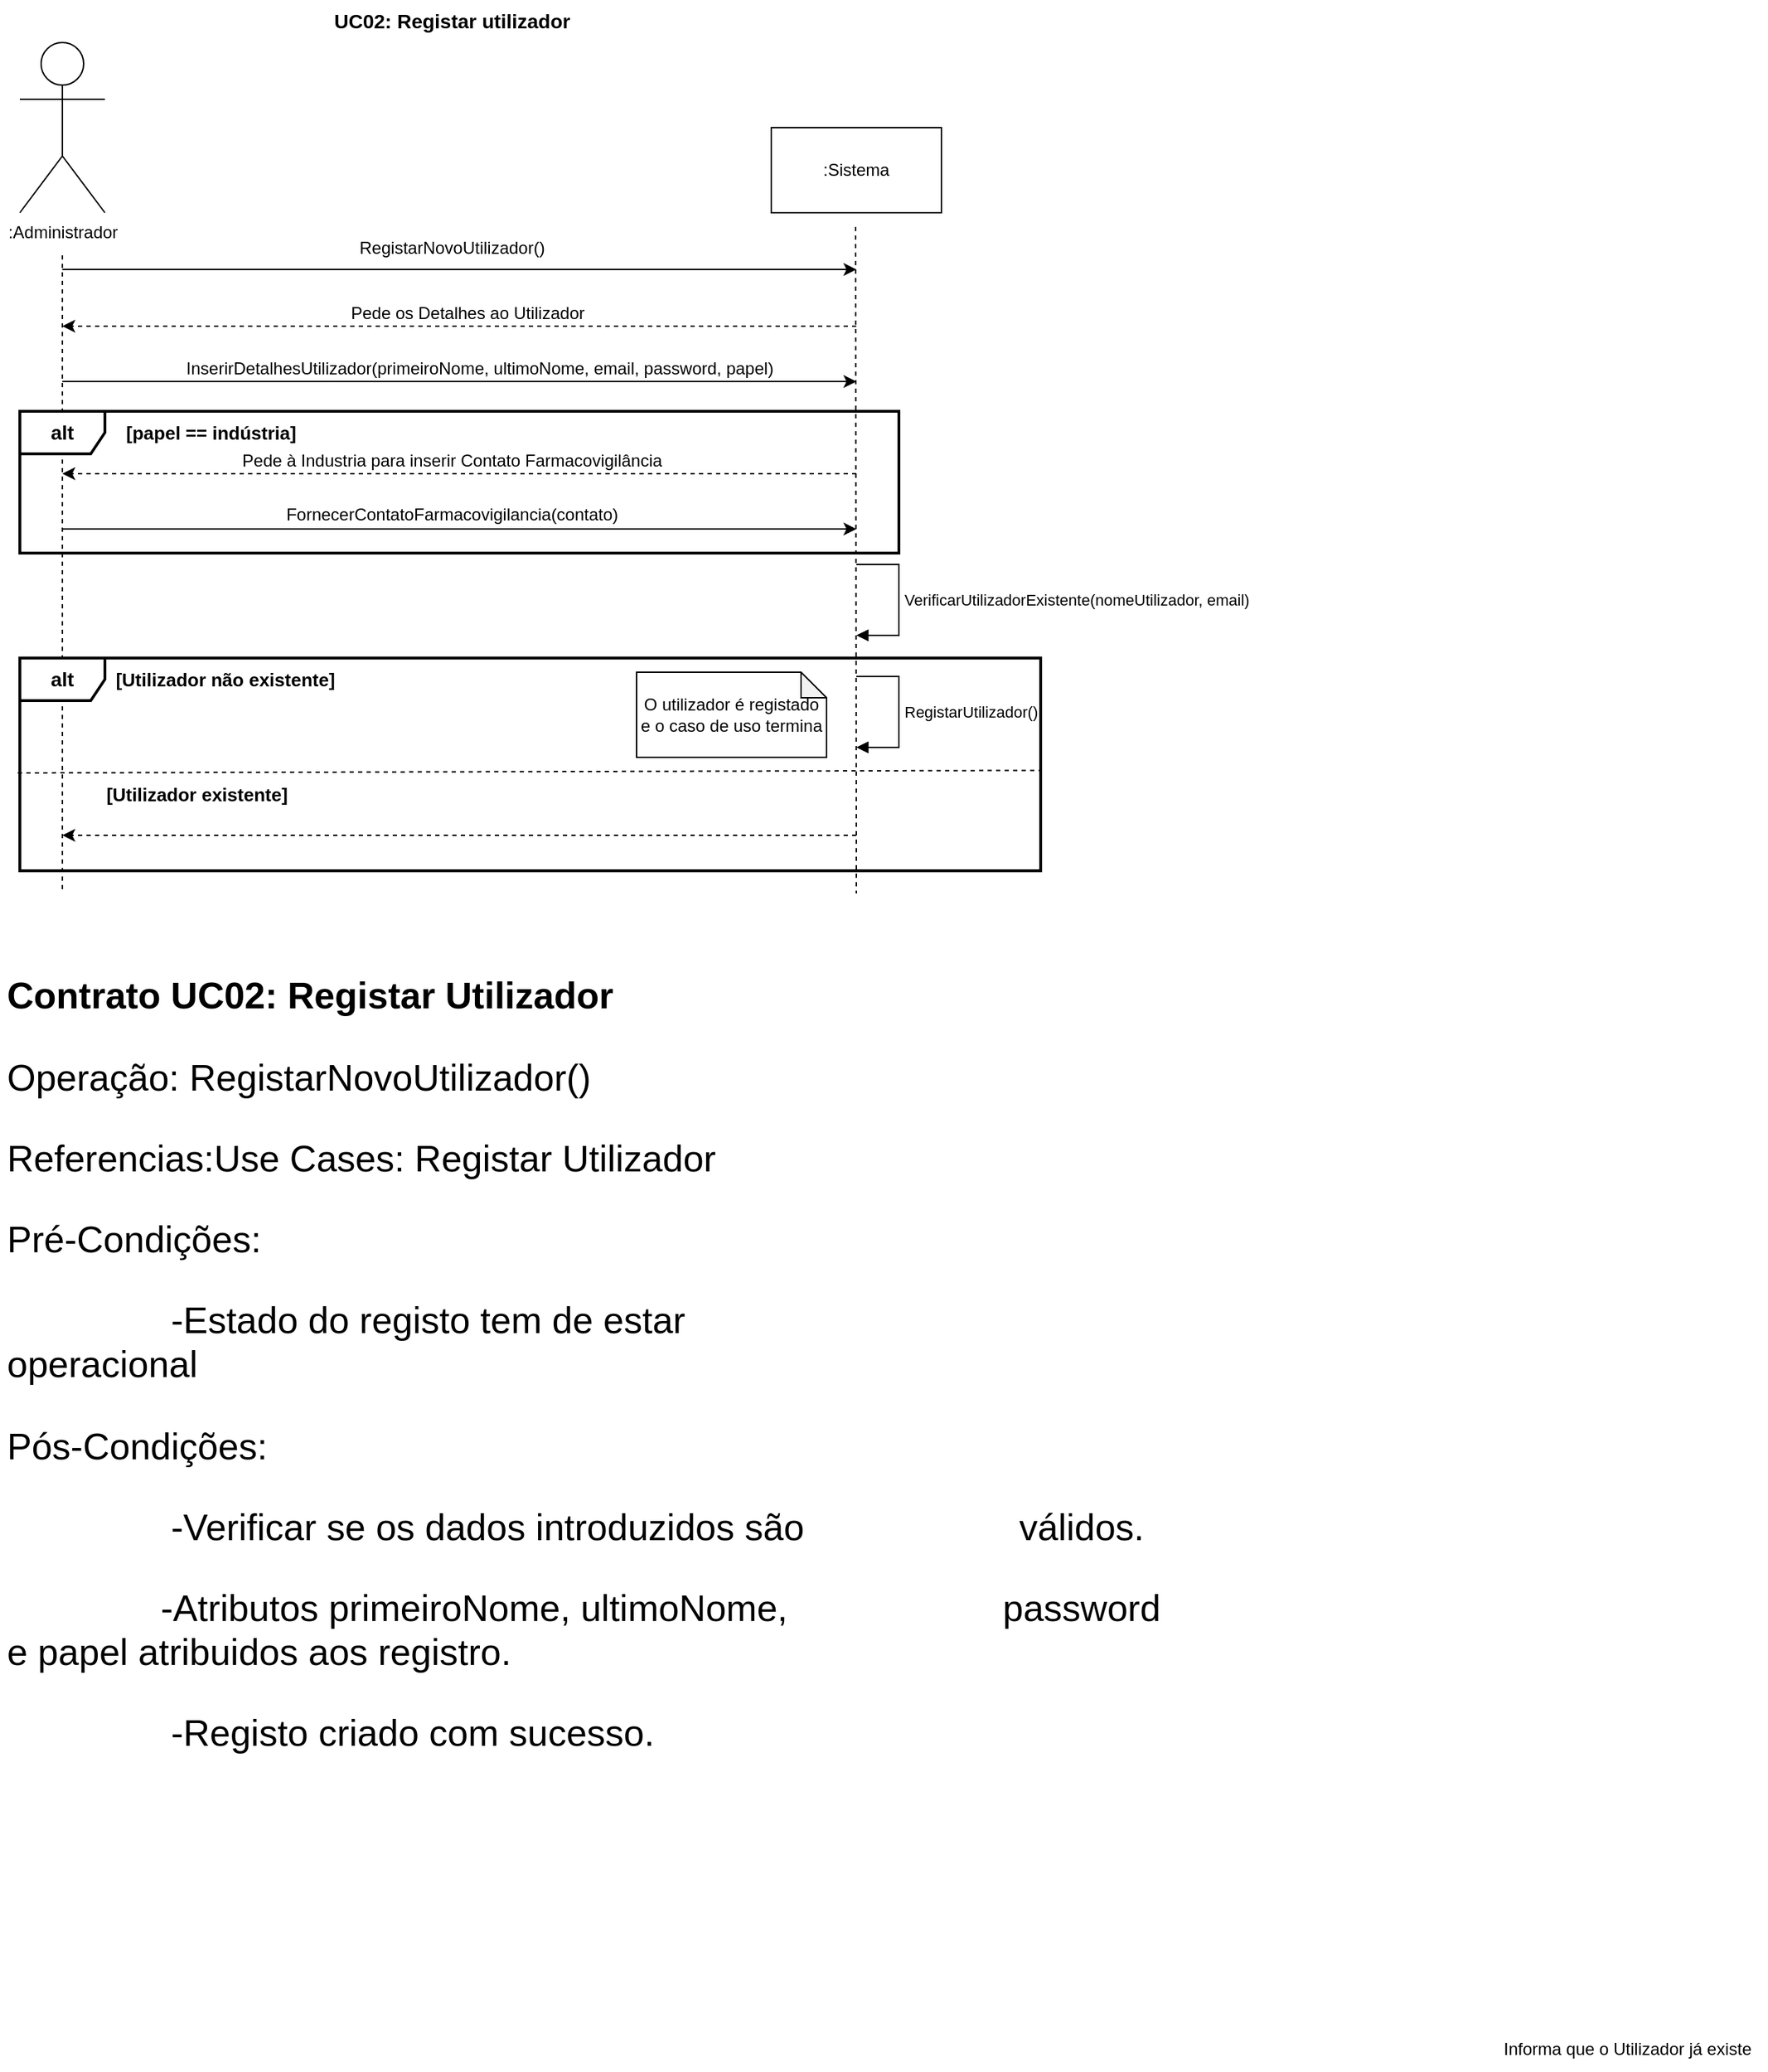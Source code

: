 <mxfile version="22.1.3" type="device">
  <diagram name="Page-1" id="ivA1rHGIFGznzrAAy6nx">
    <mxGraphModel dx="1263" dy="737" grid="1" gridSize="10" guides="1" tooltips="1" connect="1" arrows="1" fold="1" page="1" pageScale="1" pageWidth="827" pageHeight="1169" math="0" shadow="0">
      <root>
        <mxCell id="0" />
        <mxCell id="1" parent="0" />
        <mxCell id="I41HJoZNq6cN9vo62ZGP-1" value=":Administrador" style="shape=umlActor;verticalLabelPosition=bottom;verticalAlign=top;html=1;outlineConnect=0;" parent="1" vertex="1">
          <mxGeometry x="14" y="40" width="60" height="120" as="geometry" />
        </mxCell>
        <mxCell id="I41HJoZNq6cN9vo62ZGP-2" value="UC02: Registar utilizador" style="text;html=1;strokeColor=none;fillColor=none;align=center;verticalAlign=middle;whiteSpace=wrap;rounded=0;fontSize=14;fontStyle=1" parent="1" vertex="1">
          <mxGeometry x="234" y="10" width="170" height="30" as="geometry" />
        </mxCell>
        <mxCell id="I41HJoZNq6cN9vo62ZGP-3" value=":Sistema" style="rounded=0;whiteSpace=wrap;html=1;" parent="1" vertex="1">
          <mxGeometry x="544" y="100" width="120" height="60" as="geometry" />
        </mxCell>
        <mxCell id="I41HJoZNq6cN9vo62ZGP-4" value="" style="endArrow=none;dashed=1;html=1;rounded=0;" parent="1" edge="1">
          <mxGeometry width="50" height="50" relative="1" as="geometry">
            <mxPoint x="44" y="190" as="sourcePoint" />
            <mxPoint x="44" y="640" as="targetPoint" />
          </mxGeometry>
        </mxCell>
        <mxCell id="I41HJoZNq6cN9vo62ZGP-5" value="" style="endArrow=none;dashed=1;html=1;rounded=0;" parent="1" edge="1">
          <mxGeometry width="50" height="50" relative="1" as="geometry">
            <mxPoint x="603.5" y="170" as="sourcePoint" />
            <mxPoint x="604" y="640" as="targetPoint" />
          </mxGeometry>
        </mxCell>
        <mxCell id="I41HJoZNq6cN9vo62ZGP-6" value="" style="endArrow=classic;html=1;rounded=0;" parent="1" edge="1">
          <mxGeometry width="50" height="50" relative="1" as="geometry">
            <mxPoint x="44" y="200" as="sourcePoint" />
            <mxPoint x="604" y="200" as="targetPoint" />
          </mxGeometry>
        </mxCell>
        <mxCell id="I41HJoZNq6cN9vo62ZGP-7" value="RegistarNovoUtilizador()" style="text;html=1;strokeColor=none;fillColor=none;align=center;verticalAlign=middle;whiteSpace=wrap;rounded=0;" parent="1" vertex="1">
          <mxGeometry x="244" y="170" width="150" height="30" as="geometry" />
        </mxCell>
        <mxCell id="I41HJoZNq6cN9vo62ZGP-8" value="" style="endArrow=classic;html=1;rounded=0;dashed=1;" parent="1" edge="1">
          <mxGeometry width="50" height="50" relative="1" as="geometry">
            <mxPoint x="604" y="240" as="sourcePoint" />
            <mxPoint x="44" y="240" as="targetPoint" />
          </mxGeometry>
        </mxCell>
        <mxCell id="I41HJoZNq6cN9vo62ZGP-9" value="Pede os Detalhes ao Utilizador" style="text;html=1;strokeColor=none;fillColor=none;align=center;verticalAlign=middle;whiteSpace=wrap;rounded=0;" parent="1" vertex="1">
          <mxGeometry x="242" y="216" width="176" height="30" as="geometry" />
        </mxCell>
        <mxCell id="I41HJoZNq6cN9vo62ZGP-10" value="" style="endArrow=classic;html=1;rounded=0;" parent="1" edge="1">
          <mxGeometry width="50" height="50" relative="1" as="geometry">
            <mxPoint x="44" y="279" as="sourcePoint" />
            <mxPoint x="604" y="279" as="targetPoint" />
          </mxGeometry>
        </mxCell>
        <mxCell id="I41HJoZNq6cN9vo62ZGP-11" value="InserirDetalhesUtilizador(primeiroNome, ultimoNome, email, password, papel)" style="text;html=1;strokeColor=none;fillColor=none;align=center;verticalAlign=middle;whiteSpace=wrap;rounded=0;" parent="1" vertex="1">
          <mxGeometry x="130" y="255" width="417" height="30" as="geometry" />
        </mxCell>
        <mxCell id="I41HJoZNq6cN9vo62ZGP-13" value="alt" style="shape=umlFrame;whiteSpace=wrap;html=1;pointerEvents=0;fontStyle=1;fontSize=14;strokeWidth=2;" parent="1" vertex="1">
          <mxGeometry x="14" y="300" width="620" height="100" as="geometry" />
        </mxCell>
        <mxCell id="I41HJoZNq6cN9vo62ZGP-14" value="[papel == indústria]" style="text;html=1;strokeColor=none;fillColor=none;align=center;verticalAlign=middle;whiteSpace=wrap;rounded=0;fontStyle=1;fontSize=13;" parent="1" vertex="1">
          <mxGeometry x="74" y="300" width="150" height="30" as="geometry" />
        </mxCell>
        <mxCell id="I41HJoZNq6cN9vo62ZGP-15" value="" style="endArrow=classic;html=1;rounded=0;" parent="1" edge="1">
          <mxGeometry width="50" height="50" relative="1" as="geometry">
            <mxPoint x="44" y="383" as="sourcePoint" />
            <mxPoint x="604" y="383" as="targetPoint" />
          </mxGeometry>
        </mxCell>
        <mxCell id="I41HJoZNq6cN9vo62ZGP-16" value="FornecerContatoFarmacovigilancia(contato)" style="text;html=1;strokeColor=none;fillColor=none;align=center;verticalAlign=middle;whiteSpace=wrap;rounded=0;" parent="1" vertex="1">
          <mxGeometry x="189" y="358" width="260" height="30" as="geometry" />
        </mxCell>
        <mxCell id="I41HJoZNq6cN9vo62ZGP-18" value="VerificarUtilizadorExistente(nomeUtilizador, email)" style="html=1;align=left;spacingLeft=2;endArrow=block;rounded=0;edgeStyle=orthogonalEdgeStyle;curved=0;rounded=0;" parent="1" edge="1">
          <mxGeometry relative="1" as="geometry">
            <mxPoint x="604" y="408" as="sourcePoint" />
            <Array as="points">
              <mxPoint x="634" y="408" />
              <mxPoint x="634" y="458" />
              <mxPoint x="609" y="458" />
            </Array>
            <mxPoint x="604" y="458" as="targetPoint" />
            <mxPoint as="offset" />
          </mxGeometry>
        </mxCell>
        <mxCell id="I41HJoZNq6cN9vo62ZGP-19" value="alt" style="shape=umlFrame;whiteSpace=wrap;html=1;pointerEvents=0;fontStyle=1;fontSize=14;strokeWidth=2;" parent="1" vertex="1">
          <mxGeometry x="14" y="474" width="720" height="150" as="geometry" />
        </mxCell>
        <mxCell id="I41HJoZNq6cN9vo62ZGP-20" value="[Utilizador não existente]" style="text;html=1;strokeColor=none;fillColor=none;align=center;verticalAlign=middle;whiteSpace=wrap;rounded=0;fontStyle=1;fontSize=13;" parent="1" vertex="1">
          <mxGeometry x="74" y="474" width="170" height="30" as="geometry" />
        </mxCell>
        <mxCell id="I41HJoZNq6cN9vo62ZGP-21" value="RegistarUtilizador()" style="html=1;align=left;spacingLeft=2;endArrow=block;rounded=0;edgeStyle=orthogonalEdgeStyle;curved=0;rounded=0;" parent="1" edge="1">
          <mxGeometry relative="1" as="geometry">
            <mxPoint x="604" y="487" as="sourcePoint" />
            <Array as="points">
              <mxPoint x="634" y="487" />
              <mxPoint x="634" y="537" />
              <mxPoint x="609" y="537" />
            </Array>
            <mxPoint x="604" y="537" as="targetPoint" />
          </mxGeometry>
        </mxCell>
        <mxCell id="I41HJoZNq6cN9vo62ZGP-22" value="O utilizador é registado e o caso de uso termina" style="shape=note;whiteSpace=wrap;html=1;backgroundOutline=1;darkOpacity=0.05;size=18;" parent="1" vertex="1">
          <mxGeometry x="449" y="484" width="134" height="60" as="geometry" />
        </mxCell>
        <mxCell id="I41HJoZNq6cN9vo62ZGP-25" value="" style="endArrow=none;dashed=1;html=1;strokeWidth=1;rounded=0;exitX=-0.002;exitY=0.5;exitDx=0;exitDy=0;exitPerimeter=0;entryX=1;entryY=0.488;entryDx=0;entryDy=0;entryPerimeter=0;" parent="1" edge="1">
          <mxGeometry width="50" height="50" relative="1" as="geometry">
            <mxPoint x="12.56" y="555" as="sourcePoint" />
            <mxPoint x="734" y="553.2" as="targetPoint" />
          </mxGeometry>
        </mxCell>
        <mxCell id="I41HJoZNq6cN9vo62ZGP-26" value="[Utilizador existente]" style="text;html=1;strokeColor=none;fillColor=none;align=center;verticalAlign=middle;whiteSpace=wrap;rounded=0;fontStyle=1;fontSize=13;" parent="1" vertex="1">
          <mxGeometry x="54" y="555" width="170" height="30" as="geometry" />
        </mxCell>
        <mxCell id="I41HJoZNq6cN9vo62ZGP-27" value="" style="endArrow=classic;html=1;rounded=0;dashed=1;" parent="1" edge="1">
          <mxGeometry width="50" height="50" relative="1" as="geometry">
            <mxPoint x="604" y="599" as="sourcePoint" />
            <mxPoint x="44" y="599" as="targetPoint" />
          </mxGeometry>
        </mxCell>
        <mxCell id="I41HJoZNq6cN9vo62ZGP-28" value="Informa que o Utilizador já existe" style="text;html=1;strokeColor=none;fillColor=none;align=center;verticalAlign=middle;whiteSpace=wrap;rounded=0;" parent="1" vertex="1">
          <mxGeometry x="1050" y="1440" width="196" height="30" as="geometry" />
        </mxCell>
        <mxCell id="aioCvGVNAqlo_v0UQYM8-3" value="" style="endArrow=classic;html=1;rounded=0;dashed=1;" parent="1" edge="1">
          <mxGeometry width="50" height="50" relative="1" as="geometry">
            <mxPoint x="604" y="344" as="sourcePoint" />
            <mxPoint x="44" y="344" as="targetPoint" />
          </mxGeometry>
        </mxCell>
        <mxCell id="aioCvGVNAqlo_v0UQYM8-4" value="Pede à Industria para inserir Contato Farmacovigilância" style="text;html=1;strokeColor=none;fillColor=none;align=center;verticalAlign=middle;whiteSpace=wrap;rounded=0;" parent="1" vertex="1">
          <mxGeometry x="163" y="320" width="312" height="30" as="geometry" />
        </mxCell>
        <mxCell id="28BJzdq3VNodr1aJ6TF8-1" value="&lt;h1 style=&quot;font-size: 26px;&quot;&gt;&lt;font style=&quot;font-size: 26px;&quot;&gt;Contrato UC02: Registar Utilizador&lt;/font&gt;&lt;/h1&gt;&lt;p style=&quot;font-size: 26px;&quot;&gt;Operação: RegistarNovoUtilizador()&lt;/p&gt;&lt;p style=&quot;font-size: 26px;&quot;&gt;Referencias:Use Cases: Registar Utilizador&lt;/p&gt;&lt;p style=&quot;font-size: 26px;&quot;&gt;Pré-Condições:&amp;nbsp;&lt;/p&gt;&lt;p style=&quot;font-size: 26px;&quot;&gt;&lt;span style=&quot;white-space: pre;&quot;&gt;&#x9;&lt;/span&gt;&lt;span style=&quot;white-space: pre;&quot;&gt;&#x9;&lt;/span&gt;-Estado do registo tem de estar&amp;nbsp; &amp;nbsp; &amp;nbsp; &amp;nbsp;&lt;span style=&quot;&quot;&gt;&lt;span style=&quot;white-space: pre;&quot;&gt;&amp;nbsp;&amp;nbsp;&amp;nbsp;&amp;nbsp;&lt;/span&gt;&lt;/span&gt;&lt;span style=&quot;&quot;&gt;&lt;span style=&quot;white-space: pre;&quot;&gt;&amp;nbsp;&amp;nbsp;&amp;nbsp;&amp;nbsp;&lt;/span&gt;&lt;/span&gt;&lt;span style=&quot;&quot;&gt;&lt;span style=&quot;white-space: pre;&quot;&gt;&amp;nbsp;&amp;nbsp;&amp;nbsp;&amp;nbsp;&lt;/span&gt;&lt;/span&gt;&amp;nbsp; &amp;nbsp; &amp;nbsp; &amp;nbsp; &amp;nbsp; &amp;nbsp; &amp;nbsp; &amp;nbsp; &amp;nbsp; &amp;nbsp; &amp;nbsp; operacional&lt;/p&gt;&lt;p style=&quot;font-size: 26px;&quot;&gt;Pós-Condições:&amp;nbsp;&lt;/p&gt;&lt;p style=&quot;font-size: 26px;&quot;&gt;&lt;span style=&quot;white-space: pre;&quot;&gt;&#x9;&lt;/span&gt;&lt;span style=&quot;white-space: pre;&quot;&gt;&#x9;&lt;/span&gt;-Verificar se os dados introduzidos são &lt;span style=&quot;&quot;&gt;&lt;span style=&quot;white-space: pre;&quot;&gt;&amp;nbsp;&amp;nbsp;&amp;nbsp;&amp;nbsp;&lt;/span&gt;&lt;/span&gt;&lt;span style=&quot;&quot;&gt;&lt;span style=&quot;white-space: pre;&quot;&gt;&amp;nbsp;&amp;nbsp;&amp;nbsp;&amp;nbsp;&lt;/span&gt;&lt;/span&gt;&amp;nbsp; &amp;nbsp; &amp;nbsp; &amp;nbsp; &amp;nbsp; &amp;nbsp; válidos.&lt;/p&gt;&lt;p style=&quot;font-size: 26px;&quot;&gt;&lt;span style=&quot;background-color: initial;&quot;&gt;&lt;span style=&quot;white-space: pre;&quot;&gt;&amp;nbsp;&amp;nbsp;&amp;nbsp;&amp;nbsp;&lt;/span&gt;&lt;/span&gt;&lt;span style=&quot;background-color: initial;&quot;&gt;&lt;span style=&quot;white-space: pre;&quot;&gt;&amp;nbsp;&amp;nbsp;&amp;nbsp;&amp;nbsp;&lt;/span&gt;&lt;/span&gt;&lt;span style=&quot;background-color: initial;&quot;&gt;&lt;span style=&quot;white-space: pre;&quot;&gt;&amp;nbsp;&amp;nbsp;&amp;nbsp;&amp;nbsp;&lt;/span&gt;&lt;/span&gt;&lt;span style=&quot;background-color: initial;&quot;&gt;&amp;nbsp; &amp;nbsp;-Atributos primeiroNome, ultimoNome,&amp;nbsp; &amp;nbsp; &amp;nbsp; &lt;/span&gt;&lt;span style=&quot;background-color: initial;&quot;&gt;&lt;span style=&quot;white-space: pre;&quot;&gt;&amp;nbsp;&amp;nbsp;&amp;nbsp;&amp;nbsp;&lt;/span&gt;&lt;/span&gt;&lt;span style=&quot;background-color: initial;&quot;&gt;&lt;span style=&quot;white-space: pre;&quot;&gt;&amp;nbsp;&amp;nbsp;&amp;nbsp;&amp;nbsp;&lt;/span&gt;&lt;span style=&quot;&quot;&gt;&lt;span style=&quot;white-space: pre;&quot;&gt;&amp;nbsp;&amp;nbsp;&amp;nbsp;&amp;nbsp;&lt;/span&gt;&lt;/span&gt; &lt;/span&gt;&lt;span style=&quot;background-color: initial;&quot;&gt;&amp;nbsp; password e papel atribuidos aos registro.&lt;/span&gt;&lt;span style=&quot;white-space: pre;&quot;&gt;&amp;nbsp;&amp;nbsp;&amp;nbsp;&amp;nbsp;&lt;/span&gt;&lt;span style=&quot;background-color: initial; border-color: var(--border-color);&quot;&gt;&lt;span style=&quot;white-space: pre;&quot;&gt;&amp;nbsp;&amp;nbsp;&amp;nbsp;&amp;nbsp;&lt;/span&gt;&lt;/span&gt;&lt;span style=&quot;background-color: initial; border-color: var(--border-color);&quot;&gt;&lt;span style=&quot;white-space: pre;&quot;&gt;&amp;nbsp;&amp;nbsp;&amp;nbsp;&amp;nbsp;&lt;/span&gt;&lt;/span&gt;&lt;span style=&quot;background-color: initial;&quot;&gt;&amp;nbsp; &amp;nbsp;&lt;/span&gt;&lt;/p&gt;&lt;p style=&quot;font-size: 26px;&quot;&gt;&lt;span style=&quot;background-color: initial;&quot;&gt;&lt;span style=&quot;white-space: pre;&quot;&gt;&#x9;&lt;/span&gt;&lt;span style=&quot;white-space: pre;&quot;&gt;&#x9;&lt;/span&gt;-Registo criado com sucesso.&lt;/span&gt;&lt;br&gt;&lt;/p&gt;&lt;p style=&quot;font-size: 26px;&quot;&gt;&lt;br&gt;&lt;/p&gt;&lt;p style=&quot;font-size: 26px;&quot;&gt;&lt;br&gt;&lt;/p&gt;&lt;p style=&quot;font-size: 26px;&quot;&gt;&lt;br&gt;&lt;/p&gt;&lt;p style=&quot;font-size: 26px;&quot;&gt;&lt;span style=&quot;&quot;&gt;&lt;span style=&quot;white-space: pre;&quot;&gt;&amp;nbsp;&amp;nbsp;&amp;nbsp;&amp;nbsp;&lt;/span&gt;&lt;span style=&quot;&quot;&gt;&lt;span style=&quot;white-space: pre;&quot;&gt;&amp;nbsp;&amp;nbsp;&amp;nbsp;&amp;nbsp;&lt;/span&gt;&lt;/span&gt;&lt;span style=&quot;&quot;&gt;&lt;span style=&quot;white-space: pre;&quot;&gt;&amp;nbsp;&amp;nbsp;&amp;nbsp;&amp;nbsp;&lt;/span&gt;&lt;/span&gt; &lt;/span&gt;&amp;nbsp;&amp;nbsp;&lt;br&gt;&lt;/p&gt;&lt;p style=&quot;font-size: 26px;&quot;&gt;&lt;br&gt;&lt;/p&gt;" style="text;html=1;strokeColor=none;fillColor=none;spacing=5;spacingTop=-20;whiteSpace=wrap;overflow=hidden;rounded=0;" vertex="1" parent="1">
          <mxGeometry y="690" width="840" height="630" as="geometry" />
        </mxCell>
      </root>
    </mxGraphModel>
  </diagram>
</mxfile>
